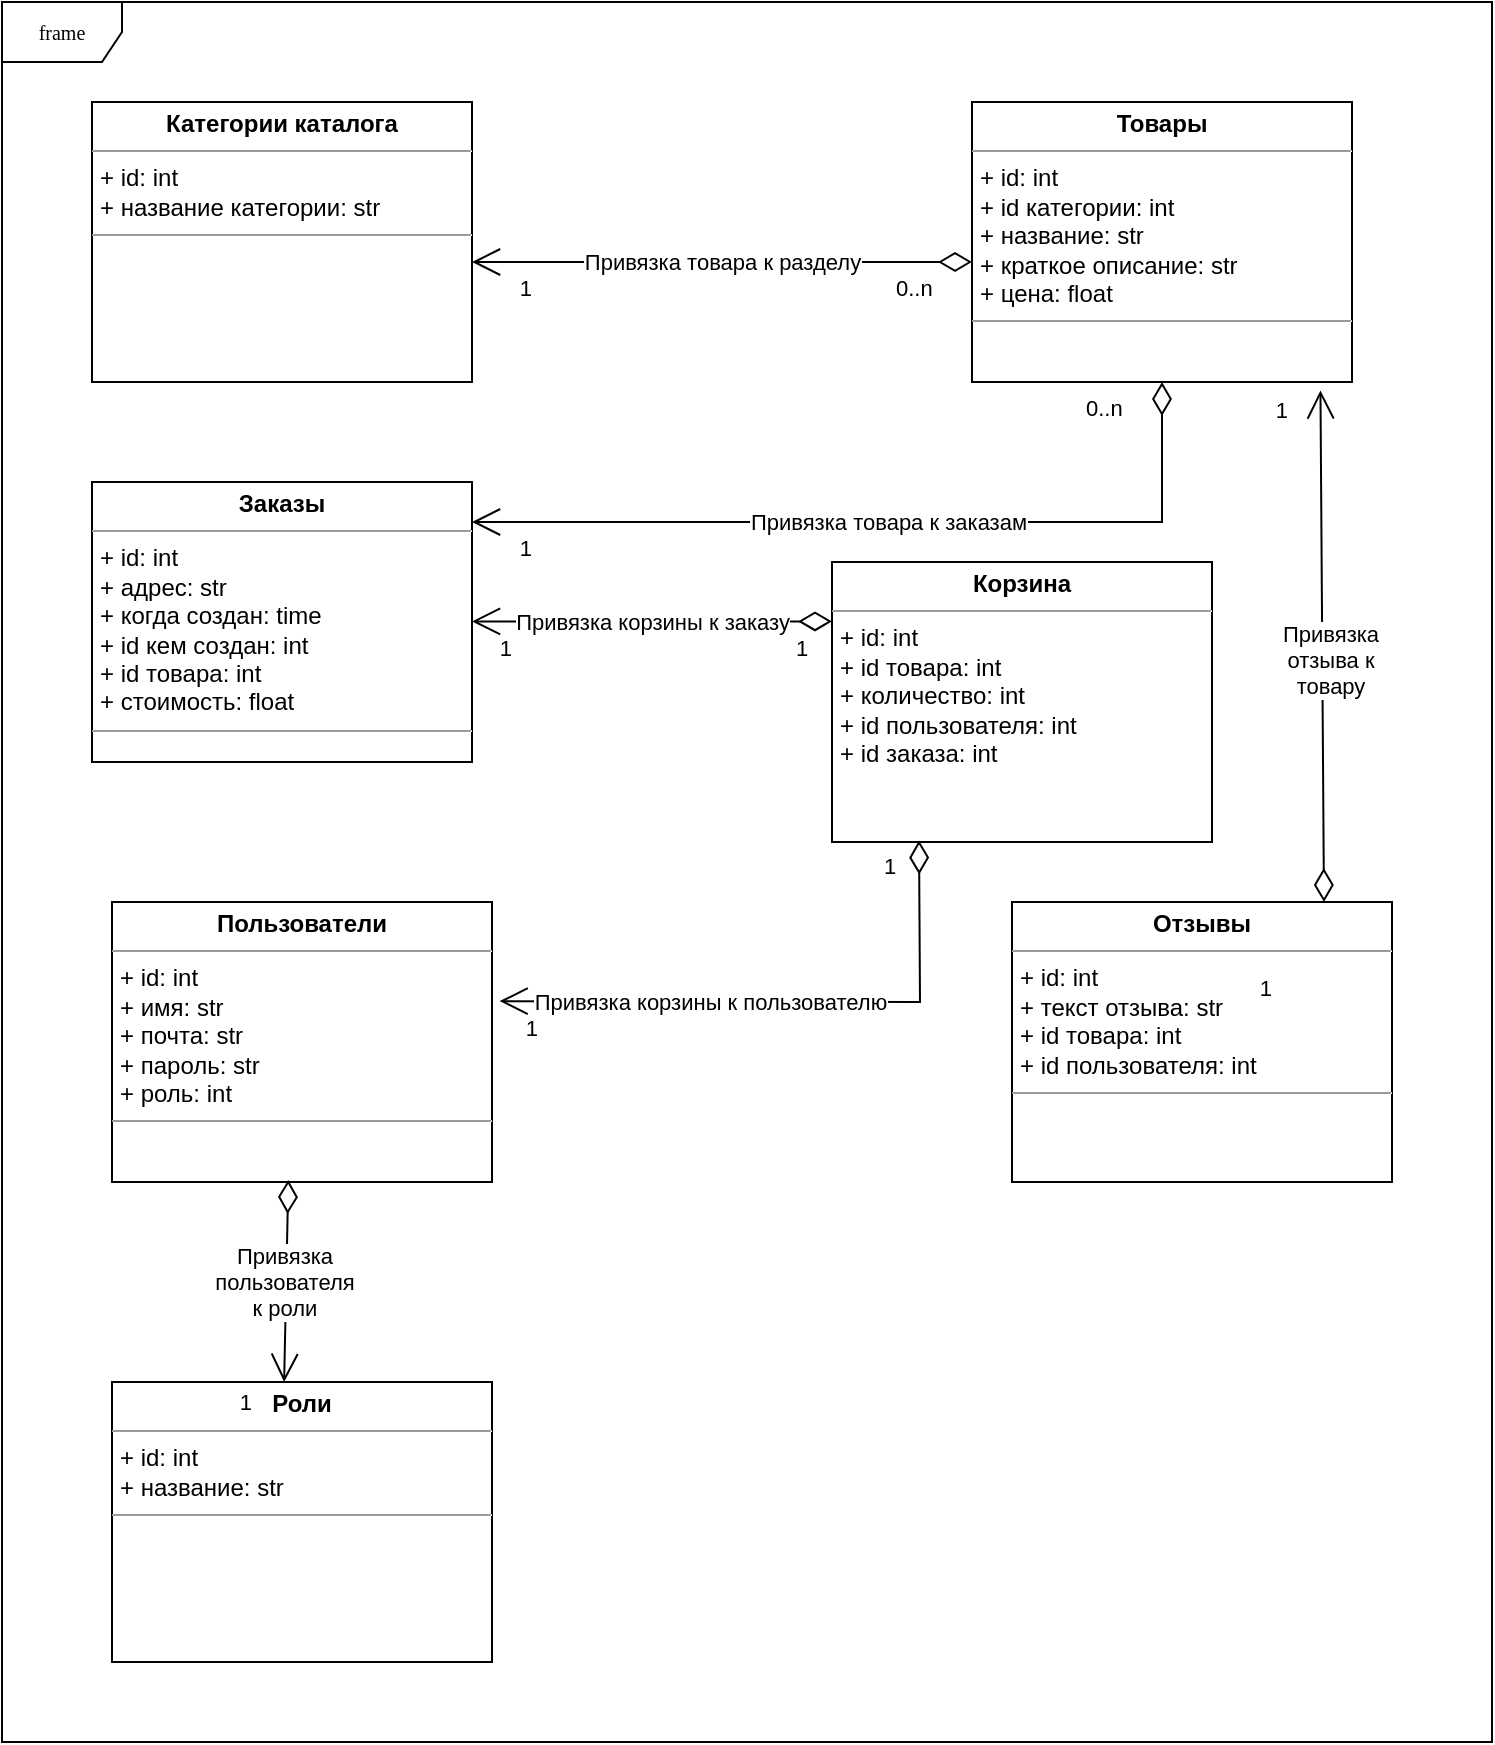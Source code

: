<mxfile version="21.3.2" type="github">
  <diagram name="Page-1" id="c4acf3e9-155e-7222-9cf6-157b1a14988f">
    <mxGraphModel dx="2390" dy="1273" grid="1" gridSize="10" guides="1" tooltips="1" connect="1" arrows="1" fold="1" page="1" pageScale="1" pageWidth="850" pageHeight="1100" background="none" math="0" shadow="0">
      <root>
        <mxCell id="0" />
        <mxCell id="1" parent="0" />
        <mxCell id="17acba5748e5396b-1" value="frame" style="shape=umlFrame;whiteSpace=wrap;html=1;rounded=0;shadow=0;comic=0;labelBackgroundColor=none;strokeWidth=1;fontFamily=Verdana;fontSize=10;align=center;" parent="1" vertex="1">
          <mxGeometry x="15" y="30" width="745" height="870" as="geometry" />
        </mxCell>
        <mxCell id="5d2195bd80daf111-11" value="&lt;p style=&quot;margin:0px;margin-top:4px;text-align:center;&quot;&gt;&lt;b&gt;Роли&lt;/b&gt;&lt;/p&gt;&lt;hr size=&quot;1&quot;&gt;&lt;p style=&quot;margin:0px;margin-left:4px;&quot;&gt;+&amp;nbsp;id: int&lt;br&gt;+ название: str&lt;/p&gt;&lt;hr size=&quot;1&quot;&gt;&lt;p style=&quot;margin:0px;margin-left:4px;&quot;&gt;&lt;br&gt;&lt;/p&gt;" style="verticalAlign=top;align=left;overflow=fill;fontSize=12;fontFamily=Helvetica;html=1;rounded=0;shadow=0;comic=0;labelBackgroundColor=none;strokeWidth=1" parent="1" vertex="1">
          <mxGeometry x="70" y="720" width="190" height="140" as="geometry" />
        </mxCell>
        <mxCell id="5d2195bd80daf111-12" value="&lt;p style=&quot;margin:0px;margin-top:4px;text-align:center;&quot;&gt;&lt;b&gt;Отзывы&lt;/b&gt;&lt;/p&gt;&lt;hr size=&quot;1&quot;&gt;&lt;p style=&quot;margin:0px;margin-left:4px;&quot;&gt;+&amp;nbsp;id: int&lt;br&gt;+ текст отзыва: str&lt;/p&gt;&lt;p style=&quot;margin:0px;margin-left:4px;&quot;&gt;+ id товара: int&lt;/p&gt;&lt;p style=&quot;margin:0px;margin-left:4px;&quot;&gt;+ id пользователя: int&lt;/p&gt;&lt;hr size=&quot;1&quot;&gt;&lt;p style=&quot;margin:0px;margin-left:4px;&quot;&gt;&lt;br&gt;&lt;/p&gt;" style="verticalAlign=top;align=left;overflow=fill;fontSize=12;fontFamily=Helvetica;html=1;rounded=0;shadow=0;comic=0;labelBackgroundColor=none;strokeWidth=1" parent="1" vertex="1">
          <mxGeometry x="520" y="480" width="190" height="140" as="geometry" />
        </mxCell>
        <mxCell id="5d2195bd80daf111-15" value="&lt;p style=&quot;margin:0px;margin-top:4px;text-align:center;&quot;&gt;&lt;b style=&quot;background-color: initial;&quot;&gt;Корзина&lt;/b&gt;&lt;br&gt;&lt;/p&gt;&lt;hr size=&quot;1&quot;&gt;&lt;p style=&quot;margin:0px;margin-left:4px;&quot;&gt;+&amp;nbsp;&lt;span style=&quot;background-color: initial;&quot;&gt;id: int&lt;/span&gt;&lt;/p&gt;&lt;p style=&quot;margin:0px;margin-left:4px;&quot;&gt;+&amp;nbsp;id товара: int&lt;/p&gt;&lt;p style=&quot;margin:0px;margin-left:4px;&quot;&gt;+ количество: int&lt;/p&gt;&lt;p style=&quot;margin:0px;margin-left:4px;&quot;&gt;+ id пользователя: int&lt;/p&gt;&lt;p style=&quot;margin:0px;margin-left:4px;&quot;&gt;+ id заказа: int&lt;/p&gt;" style="verticalAlign=top;align=left;overflow=fill;fontSize=12;fontFamily=Helvetica;html=1;rounded=0;shadow=0;comic=0;labelBackgroundColor=none;strokeWidth=1" parent="1" vertex="1">
          <mxGeometry x="430" y="310" width="190" height="140" as="geometry" />
        </mxCell>
        <mxCell id="5d2195bd80daf111-18" value="&lt;p style=&quot;margin:0px;margin-top:4px;text-align:center;&quot;&gt;&lt;b style=&quot;background-color: initial;&quot;&gt;Категории каталога&lt;/b&gt;&lt;br&gt;&lt;/p&gt;&lt;hr size=&quot;1&quot;&gt;&lt;p style=&quot;margin:0px;margin-left:4px;&quot;&gt;+&amp;nbsp;id: int&lt;br&gt;+ название категории: str&lt;/p&gt;&lt;hr size=&quot;1&quot;&gt;&lt;p style=&quot;margin:0px;margin-left:4px;&quot;&gt;&lt;br&gt;&lt;/p&gt;" style="verticalAlign=top;align=left;overflow=fill;fontSize=12;fontFamily=Helvetica;html=1;rounded=0;shadow=0;comic=0;labelBackgroundColor=none;strokeWidth=1" parent="1" vertex="1">
          <mxGeometry x="60" y="80" width="190" height="140" as="geometry" />
        </mxCell>
        <mxCell id="5d2195bd80daf111-19" value="&lt;p style=&quot;margin:0px;margin-top:4px;text-align:center;&quot;&gt;&lt;b style=&quot;background-color: initial;&quot;&gt;Заказы&lt;/b&gt;&lt;br&gt;&lt;/p&gt;&lt;hr size=&quot;1&quot;&gt;&lt;p style=&quot;margin:0px;margin-left:4px;&quot;&gt;+&amp;nbsp;id: int&lt;br&gt;+ адрес: str&lt;/p&gt;&lt;p style=&quot;margin:0px;margin-left:4px;&quot;&gt;+ когда создан: time&lt;br&gt;&lt;/p&gt;&lt;p style=&quot;margin:0px;margin-left:4px;&quot;&gt;+ id кем создан: int&lt;br&gt;&lt;/p&gt;&lt;p style=&quot;margin:0px;margin-left:4px;&quot;&gt;+ id товара: int&lt;/p&gt;&lt;p style=&quot;margin:0px;margin-left:4px;&quot;&gt;+ стоимость: float&lt;/p&gt;&lt;hr size=&quot;1&quot;&gt;&lt;p style=&quot;margin:0px;margin-left:4px;&quot;&gt;&lt;br&gt;&lt;/p&gt;" style="verticalAlign=top;align=left;overflow=fill;fontSize=12;fontFamily=Helvetica;html=1;rounded=0;shadow=0;comic=0;labelBackgroundColor=none;strokeWidth=1" parent="1" vertex="1">
          <mxGeometry x="60" y="270" width="190" height="140" as="geometry" />
        </mxCell>
        <mxCell id="5d2195bd80daf111-20" value="&lt;p style=&quot;margin:0px;margin-top:4px;text-align:center;&quot;&gt;&lt;b&gt;Пользователи&lt;/b&gt;&lt;br&gt;&lt;/p&gt;&lt;hr size=&quot;1&quot;&gt;&lt;p style=&quot;margin:0px;margin-left:4px;&quot;&gt;+&amp;nbsp;id: int&lt;br&gt;+ имя: str&lt;/p&gt;&lt;p style=&quot;margin:0px;margin-left:4px;&quot;&gt;+ почта: str&lt;/p&gt;&lt;p style=&quot;margin:0px;margin-left:4px;&quot;&gt;+ пароль: str&lt;/p&gt;&lt;p style=&quot;margin:0px;margin-left:4px;&quot;&gt;+ роль: int&lt;/p&gt;&lt;hr size=&quot;1&quot;&gt;&lt;p style=&quot;margin:0px;margin-left:4px;&quot;&gt;&lt;br&gt;&lt;/p&gt;" style="verticalAlign=top;align=left;overflow=fill;fontSize=12;fontFamily=Helvetica;html=1;rounded=0;shadow=0;comic=0;labelBackgroundColor=none;strokeWidth=1" parent="1" vertex="1">
          <mxGeometry x="70" y="480" width="190" height="140" as="geometry" />
        </mxCell>
        <mxCell id="ZLPpTRF_l30Y9vs9hJlt-1" value="&lt;p style=&quot;margin:0px;margin-top:4px;text-align:center;&quot;&gt;&lt;b style=&quot;background-color: initial;&quot;&gt;Товары&lt;/b&gt;&lt;br&gt;&lt;/p&gt;&lt;hr size=&quot;1&quot;&gt;&lt;p style=&quot;margin:0px;margin-left:4px;&quot;&gt;+&amp;nbsp;id: int&lt;/p&gt;&lt;p style=&quot;margin:0px;margin-left:4px;&quot;&gt;+ id категории: int&lt;br&gt;+ название: str&lt;/p&gt;&lt;p style=&quot;margin:0px;margin-left:4px;&quot;&gt;+ краткое описание: str&lt;/p&gt;&lt;p style=&quot;margin:0px;margin-left:4px;&quot;&gt;+ цена: float&lt;/p&gt;&lt;hr size=&quot;1&quot;&gt;&lt;p style=&quot;margin:0px;margin-left:4px;&quot;&gt;&lt;br&gt;&lt;/p&gt;" style="verticalAlign=top;align=left;overflow=fill;fontSize=12;fontFamily=Helvetica;html=1;rounded=0;shadow=0;comic=0;labelBackgroundColor=none;strokeWidth=1" vertex="1" parent="1">
          <mxGeometry x="500" y="80" width="190" height="140" as="geometry" />
        </mxCell>
        <mxCell id="ZLPpTRF_l30Y9vs9hJlt-8" value="Привязка товара к разделу" style="endArrow=open;html=1;endSize=12;startArrow=diamondThin;startSize=14;startFill=0;edgeStyle=orthogonalEdgeStyle;rounded=0;" edge="1" parent="1" source="ZLPpTRF_l30Y9vs9hJlt-1" target="5d2195bd80daf111-18">
          <mxGeometry relative="1" as="geometry">
            <mxPoint x="500" y="170" as="sourcePoint" />
            <mxPoint x="340" y="170" as="targetPoint" />
            <Array as="points">
              <mxPoint x="430" y="160" />
              <mxPoint x="430" y="160" />
            </Array>
          </mxGeometry>
        </mxCell>
        <mxCell id="ZLPpTRF_l30Y9vs9hJlt-9" value="0..n" style="edgeLabel;resizable=0;html=1;align=left;verticalAlign=top;" connectable="0" vertex="1" parent="ZLPpTRF_l30Y9vs9hJlt-8">
          <mxGeometry x="-1" relative="1" as="geometry">
            <mxPoint x="-40" as="offset" />
          </mxGeometry>
        </mxCell>
        <mxCell id="ZLPpTRF_l30Y9vs9hJlt-10" value="1" style="edgeLabel;resizable=0;html=1;align=right;verticalAlign=top;" connectable="0" vertex="1" parent="ZLPpTRF_l30Y9vs9hJlt-8">
          <mxGeometry x="1" relative="1" as="geometry">
            <mxPoint x="30" as="offset" />
          </mxGeometry>
        </mxCell>
        <mxCell id="ZLPpTRF_l30Y9vs9hJlt-11" value="Привязка товара к заказам" style="endArrow=open;html=1;endSize=12;startArrow=diamondThin;startSize=14;startFill=0;edgeStyle=orthogonalEdgeStyle;rounded=0;" edge="1" parent="1" source="ZLPpTRF_l30Y9vs9hJlt-1">
          <mxGeometry relative="1" as="geometry">
            <mxPoint x="500" y="290" as="sourcePoint" />
            <mxPoint x="250" y="290" as="targetPoint" />
            <Array as="points">
              <mxPoint x="595" y="290" />
            </Array>
          </mxGeometry>
        </mxCell>
        <mxCell id="ZLPpTRF_l30Y9vs9hJlt-12" value="0..n" style="edgeLabel;resizable=0;html=1;align=left;verticalAlign=top;" connectable="0" vertex="1" parent="ZLPpTRF_l30Y9vs9hJlt-11">
          <mxGeometry x="-1" relative="1" as="geometry">
            <mxPoint x="-40" as="offset" />
          </mxGeometry>
        </mxCell>
        <mxCell id="ZLPpTRF_l30Y9vs9hJlt-13" value="1" style="edgeLabel;resizable=0;html=1;align=right;verticalAlign=top;" connectable="0" vertex="1" parent="ZLPpTRF_l30Y9vs9hJlt-11">
          <mxGeometry x="1" relative="1" as="geometry">
            <mxPoint x="30" as="offset" />
          </mxGeometry>
        </mxCell>
        <mxCell id="ZLPpTRF_l30Y9vs9hJlt-20" value="Привязка корзины к заказу" style="endArrow=open;html=1;endSize=12;startArrow=diamondThin;startSize=14;startFill=0;edgeStyle=orthogonalEdgeStyle;rounded=0;" edge="1" parent="1" source="5d2195bd80daf111-15">
          <mxGeometry relative="1" as="geometry">
            <mxPoint x="500" y="339.71" as="sourcePoint" />
            <mxPoint x="250" y="339.71" as="targetPoint" />
            <Array as="points">
              <mxPoint x="356" y="340" />
            </Array>
          </mxGeometry>
        </mxCell>
        <mxCell id="ZLPpTRF_l30Y9vs9hJlt-21" value="1" style="edgeLabel;resizable=0;html=1;align=left;verticalAlign=top;" connectable="0" vertex="1" parent="ZLPpTRF_l30Y9vs9hJlt-20">
          <mxGeometry x="-1" relative="1" as="geometry">
            <mxPoint x="-20" as="offset" />
          </mxGeometry>
        </mxCell>
        <mxCell id="ZLPpTRF_l30Y9vs9hJlt-22" value="1" style="edgeLabel;resizable=0;html=1;align=right;verticalAlign=top;" connectable="0" vertex="1" parent="ZLPpTRF_l30Y9vs9hJlt-20">
          <mxGeometry x="1" relative="1" as="geometry">
            <mxPoint x="20" as="offset" />
          </mxGeometry>
        </mxCell>
        <mxCell id="ZLPpTRF_l30Y9vs9hJlt-23" value="Привязка&lt;br&gt;отзыва к&lt;br&gt;товару" style="endArrow=open;html=1;endSize=12;startArrow=diamondThin;startSize=14;startFill=0;rounded=0;entryX=0.917;entryY=1.03;entryDx=0;entryDy=0;entryPerimeter=0;exitX=0.821;exitY=0;exitDx=0;exitDy=0;exitPerimeter=0;" edge="1" parent="1" source="5d2195bd80daf111-12" target="ZLPpTRF_l30Y9vs9hJlt-1">
          <mxGeometry x="-0.054" y="-4" relative="1" as="geometry">
            <mxPoint x="666" y="510" as="sourcePoint" />
            <mxPoint x="730" y="509.43" as="targetPoint" />
            <mxPoint as="offset" />
          </mxGeometry>
        </mxCell>
        <mxCell id="ZLPpTRF_l30Y9vs9hJlt-25" value="1" style="edgeLabel;resizable=0;html=1;align=right;verticalAlign=top;" connectable="0" vertex="1" parent="ZLPpTRF_l30Y9vs9hJlt-23">
          <mxGeometry x="1" relative="1" as="geometry">
            <mxPoint x="-16" y="-3" as="offset" />
          </mxGeometry>
        </mxCell>
        <mxCell id="ZLPpTRF_l30Y9vs9hJlt-26" value="1" style="edgeLabel;resizable=0;html=1;align=right;verticalAlign=top;" connectable="0" vertex="1" parent="1">
          <mxGeometry x="650.0" y="509.997" as="geometry" />
        </mxCell>
        <mxCell id="ZLPpTRF_l30Y9vs9hJlt-27" value="Привязка корзины к пользователю" style="endArrow=open;html=1;endSize=12;startArrow=diamondThin;startSize=14;startFill=0;rounded=0;entryX=1.02;entryY=0.354;entryDx=0;entryDy=0;entryPerimeter=0;exitX=0.229;exitY=0.995;exitDx=0;exitDy=0;exitPerimeter=0;" edge="1" parent="1" source="5d2195bd80daf111-15" target="5d2195bd80daf111-20">
          <mxGeometry x="0.274" relative="1" as="geometry">
            <mxPoint x="450" y="560" as="sourcePoint" />
            <mxPoint x="270" y="559.71" as="targetPoint" />
            <Array as="points">
              <mxPoint x="474" y="530" />
            </Array>
            <mxPoint as="offset" />
          </mxGeometry>
        </mxCell>
        <mxCell id="ZLPpTRF_l30Y9vs9hJlt-28" value="1" style="edgeLabel;resizable=0;html=1;align=left;verticalAlign=top;" connectable="0" vertex="1" parent="ZLPpTRF_l30Y9vs9hJlt-27">
          <mxGeometry x="-1" relative="1" as="geometry">
            <mxPoint x="-20" as="offset" />
          </mxGeometry>
        </mxCell>
        <mxCell id="ZLPpTRF_l30Y9vs9hJlt-29" value="1" style="edgeLabel;resizable=0;html=1;align=right;verticalAlign=top;" connectable="0" vertex="1" parent="ZLPpTRF_l30Y9vs9hJlt-27">
          <mxGeometry x="1" relative="1" as="geometry">
            <mxPoint x="20" as="offset" />
          </mxGeometry>
        </mxCell>
        <mxCell id="ZLPpTRF_l30Y9vs9hJlt-33" value="Привязка&lt;br&gt;пользователя &lt;br&gt;к роли" style="endArrow=open;html=1;endSize=12;startArrow=diamondThin;startSize=14;startFill=0;rounded=0;exitX=0.464;exitY=0.993;exitDx=0;exitDy=0;exitPerimeter=0;entryX=0.453;entryY=0;entryDx=0;entryDy=0;entryPerimeter=0;" edge="1" parent="1" source="5d2195bd80daf111-20" target="5d2195bd80daf111-11">
          <mxGeometry x="0.01" y="-1" relative="1" as="geometry">
            <mxPoint x="154" y="460" as="sourcePoint" />
            <mxPoint x="156" y="716" as="targetPoint" />
            <mxPoint as="offset" />
          </mxGeometry>
        </mxCell>
        <mxCell id="ZLPpTRF_l30Y9vs9hJlt-34" value="1" style="edgeLabel;resizable=0;html=1;align=right;verticalAlign=top;" connectable="0" vertex="1" parent="ZLPpTRF_l30Y9vs9hJlt-33">
          <mxGeometry x="1" relative="1" as="geometry">
            <mxPoint x="-16" y="-3" as="offset" />
          </mxGeometry>
        </mxCell>
      </root>
    </mxGraphModel>
  </diagram>
</mxfile>
